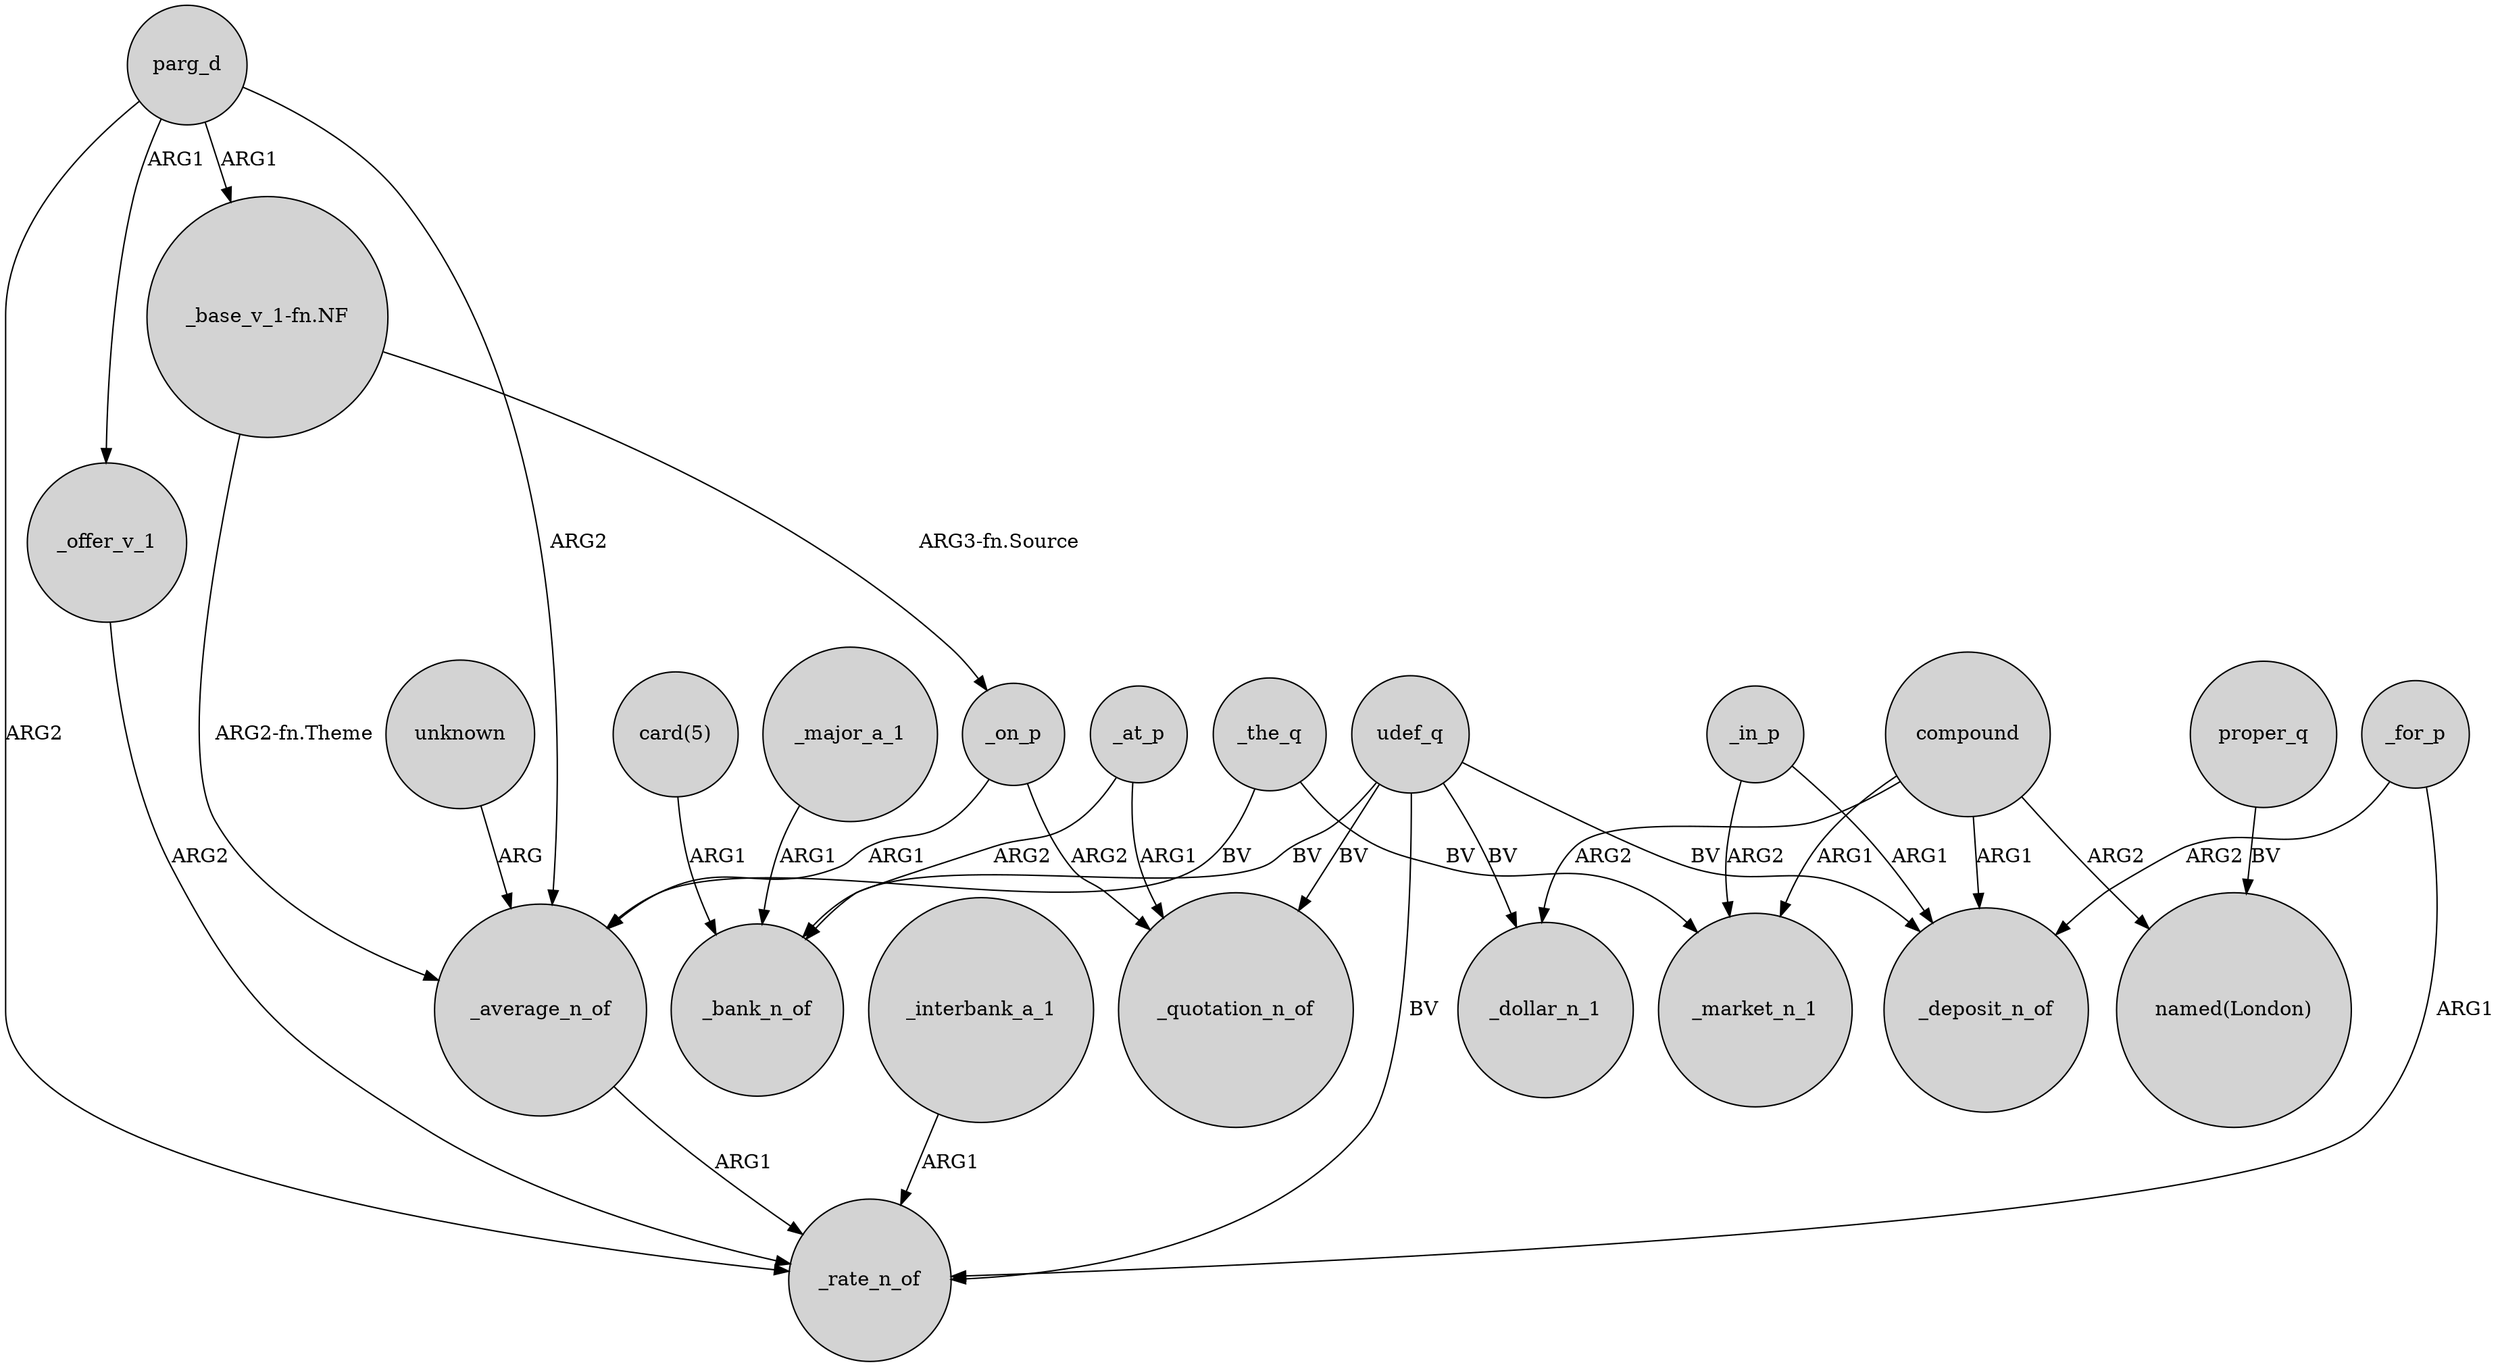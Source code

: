 digraph {
	node [shape=circle style=filled]
	parg_d -> _offer_v_1 [label=ARG1]
	_at_p -> _bank_n_of [label=ARG2]
	_on_p -> _average_n_of [label=ARG1]
	_for_p -> _rate_n_of [label=ARG1]
	_interbank_a_1 -> _rate_n_of [label=ARG1]
	_average_n_of -> _rate_n_of [label=ARG1]
	udef_q -> _rate_n_of [label=BV]
	_at_p -> _quotation_n_of [label=ARG1]
	"_base_v_1-fn.NF" -> _on_p [label="ARG3-fn.Source"]
	udef_q -> _deposit_n_of [label=BV]
	parg_d -> _average_n_of [label=ARG2]
	"_base_v_1-fn.NF" -> _average_n_of [label="ARG2-fn.Theme"]
	_the_q -> _average_n_of [label=BV]
	_offer_v_1 -> _rate_n_of [label=ARG2]
	_major_a_1 -> _bank_n_of [label=ARG1]
	_on_p -> _quotation_n_of [label=ARG2]
	compound -> "named(London)" [label=ARG2]
	proper_q -> "named(London)" [label=BV]
	udef_q -> _quotation_n_of [label=BV]
	_in_p -> _market_n_1 [label=ARG2]
	compound -> _deposit_n_of [label=ARG1]
	udef_q -> _bank_n_of [label=BV]
	compound -> _market_n_1 [label=ARG1]
	unknown -> _average_n_of [label=ARG]
	compound -> _dollar_n_1 [label=ARG2]
	_the_q -> _market_n_1 [label=BV]
	"card(5)" -> _bank_n_of [label=ARG1]
	_in_p -> _deposit_n_of [label=ARG1]
	parg_d -> _rate_n_of [label=ARG2]
	parg_d -> "_base_v_1-fn.NF" [label=ARG1]
	udef_q -> _dollar_n_1 [label=BV]
	_for_p -> _deposit_n_of [label=ARG2]
}
